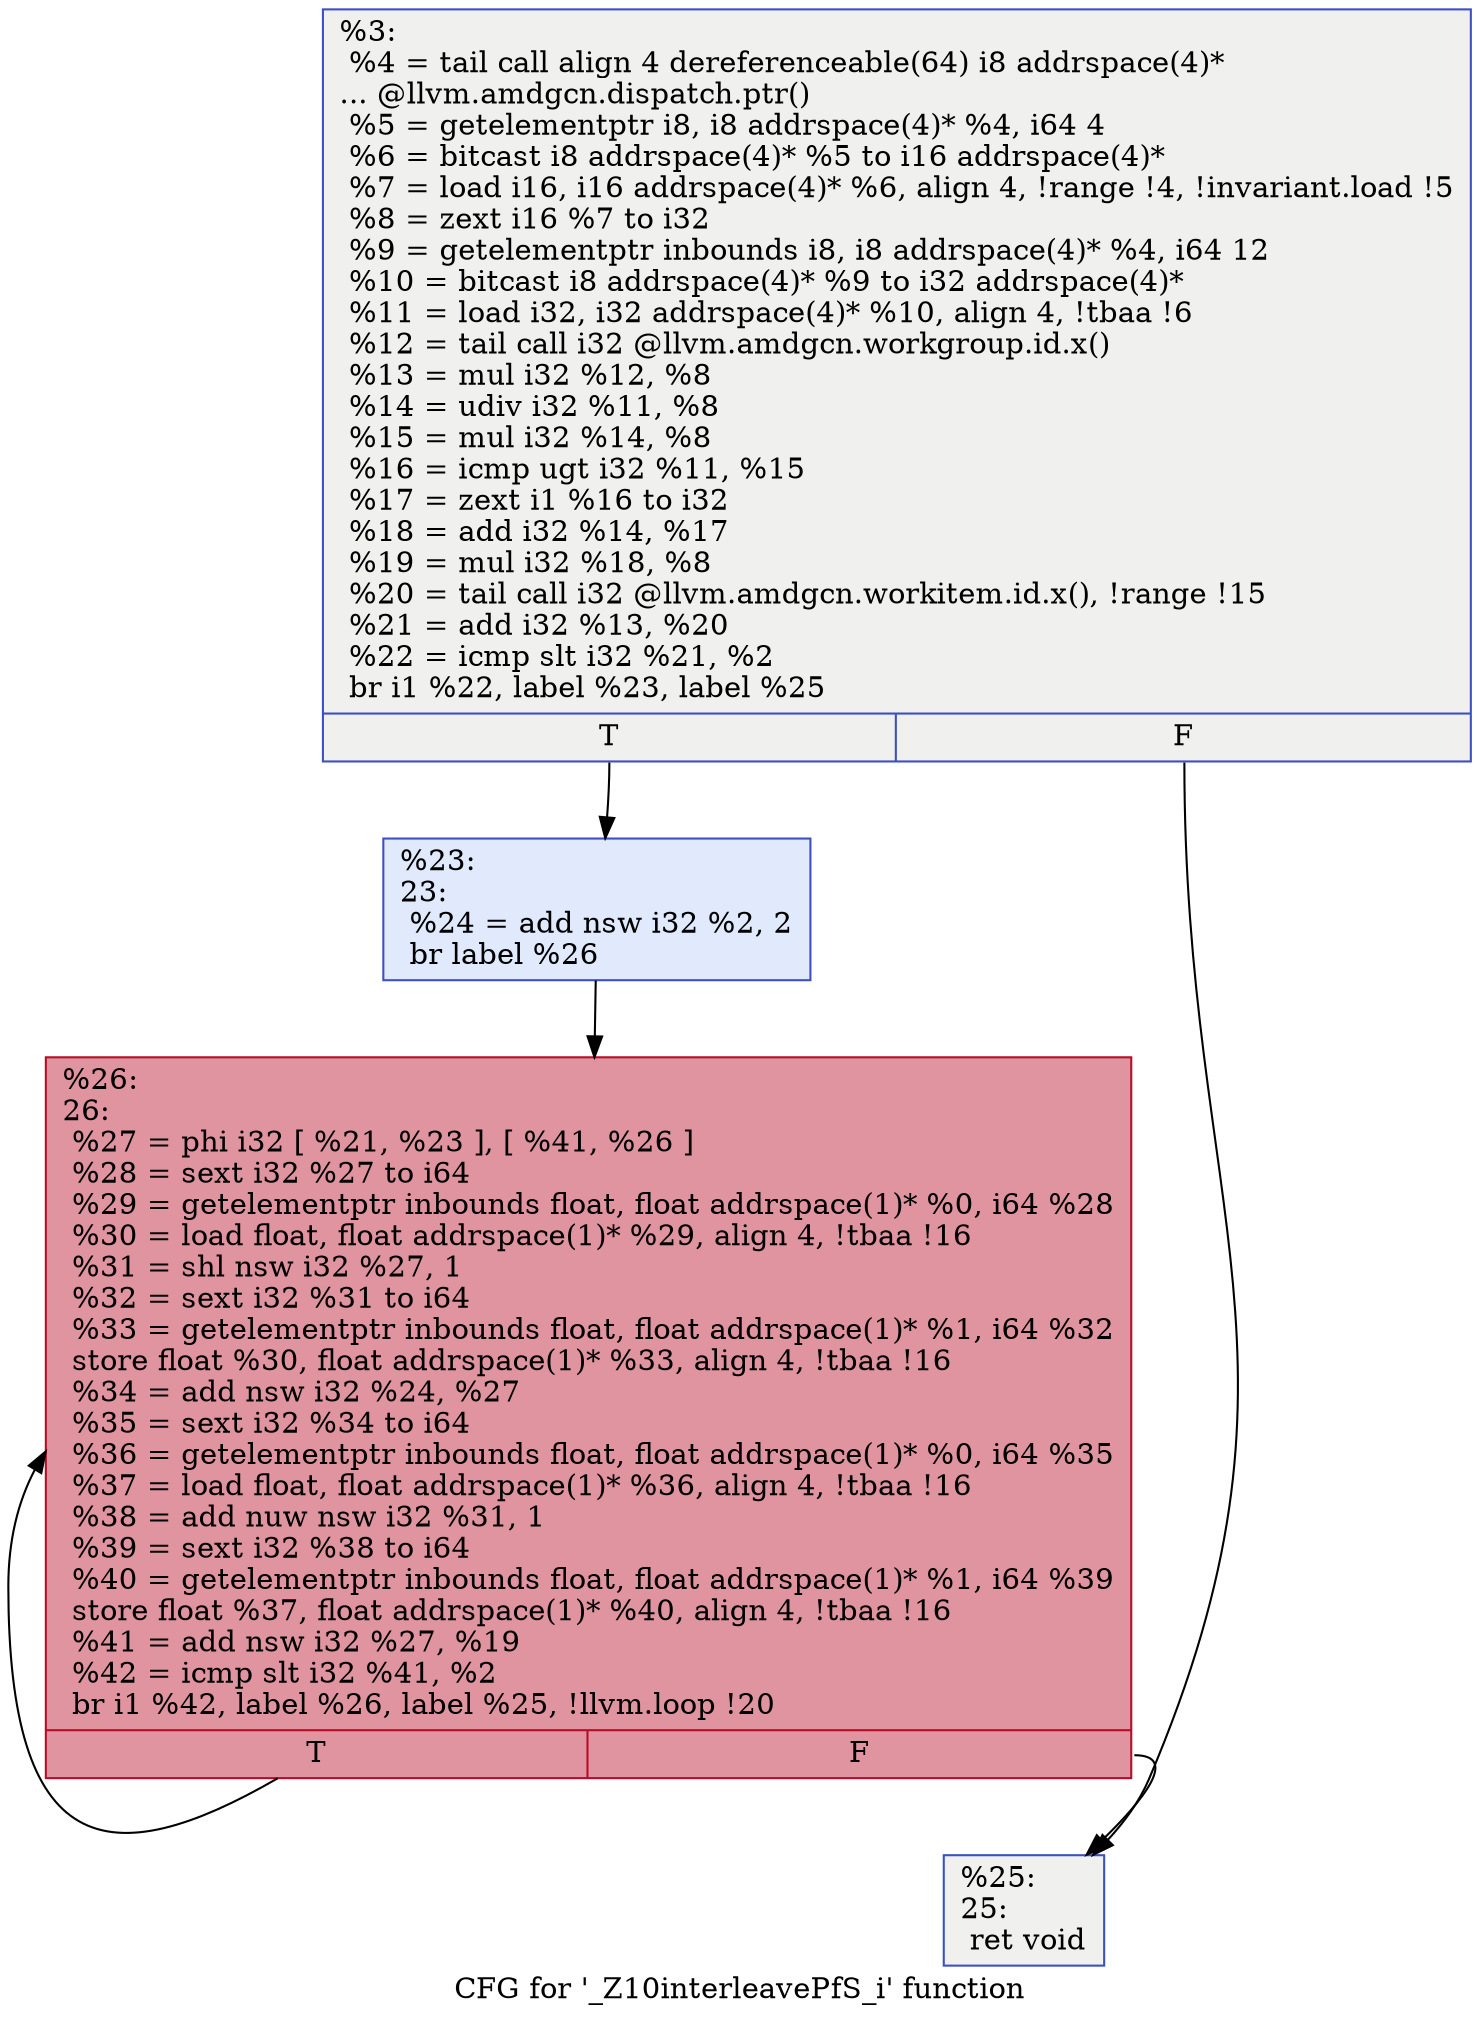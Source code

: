 digraph "CFG for '_Z10interleavePfS_i' function" {
	label="CFG for '_Z10interleavePfS_i' function";

	Node0x629a5e0 [shape=record,color="#3d50c3ff", style=filled, fillcolor="#dedcdb70",label="{%3:\l  %4 = tail call align 4 dereferenceable(64) i8 addrspace(4)*\l... @llvm.amdgcn.dispatch.ptr()\l  %5 = getelementptr i8, i8 addrspace(4)* %4, i64 4\l  %6 = bitcast i8 addrspace(4)* %5 to i16 addrspace(4)*\l  %7 = load i16, i16 addrspace(4)* %6, align 4, !range !4, !invariant.load !5\l  %8 = zext i16 %7 to i32\l  %9 = getelementptr inbounds i8, i8 addrspace(4)* %4, i64 12\l  %10 = bitcast i8 addrspace(4)* %9 to i32 addrspace(4)*\l  %11 = load i32, i32 addrspace(4)* %10, align 4, !tbaa !6\l  %12 = tail call i32 @llvm.amdgcn.workgroup.id.x()\l  %13 = mul i32 %12, %8\l  %14 = udiv i32 %11, %8\l  %15 = mul i32 %14, %8\l  %16 = icmp ugt i32 %11, %15\l  %17 = zext i1 %16 to i32\l  %18 = add i32 %14, %17\l  %19 = mul i32 %18, %8\l  %20 = tail call i32 @llvm.amdgcn.workitem.id.x(), !range !15\l  %21 = add i32 %13, %20\l  %22 = icmp slt i32 %21, %2\l  br i1 %22, label %23, label %25\l|{<s0>T|<s1>F}}"];
	Node0x629a5e0:s0 -> Node0x629cbb0;
	Node0x629a5e0:s1 -> Node0x629cc40;
	Node0x629cbb0 [shape=record,color="#3d50c3ff", style=filled, fillcolor="#b9d0f970",label="{%23:\l23:                                               \l  %24 = add nsw i32 %2, 2\l  br label %26\l}"];
	Node0x629cbb0 -> Node0x629ce10;
	Node0x629cc40 [shape=record,color="#3d50c3ff", style=filled, fillcolor="#dedcdb70",label="{%25:\l25:                                               \l  ret void\l}"];
	Node0x629ce10 [shape=record,color="#b70d28ff", style=filled, fillcolor="#b70d2870",label="{%26:\l26:                                               \l  %27 = phi i32 [ %21, %23 ], [ %41, %26 ]\l  %28 = sext i32 %27 to i64\l  %29 = getelementptr inbounds float, float addrspace(1)* %0, i64 %28\l  %30 = load float, float addrspace(1)* %29, align 4, !tbaa !16\l  %31 = shl nsw i32 %27, 1\l  %32 = sext i32 %31 to i64\l  %33 = getelementptr inbounds float, float addrspace(1)* %1, i64 %32\l  store float %30, float addrspace(1)* %33, align 4, !tbaa !16\l  %34 = add nsw i32 %24, %27\l  %35 = sext i32 %34 to i64\l  %36 = getelementptr inbounds float, float addrspace(1)* %0, i64 %35\l  %37 = load float, float addrspace(1)* %36, align 4, !tbaa !16\l  %38 = add nuw nsw i32 %31, 1\l  %39 = sext i32 %38 to i64\l  %40 = getelementptr inbounds float, float addrspace(1)* %1, i64 %39\l  store float %37, float addrspace(1)* %40, align 4, !tbaa !16\l  %41 = add nsw i32 %27, %19\l  %42 = icmp slt i32 %41, %2\l  br i1 %42, label %26, label %25, !llvm.loop !20\l|{<s0>T|<s1>F}}"];
	Node0x629ce10:s0 -> Node0x629ce10;
	Node0x629ce10:s1 -> Node0x629cc40;
}

